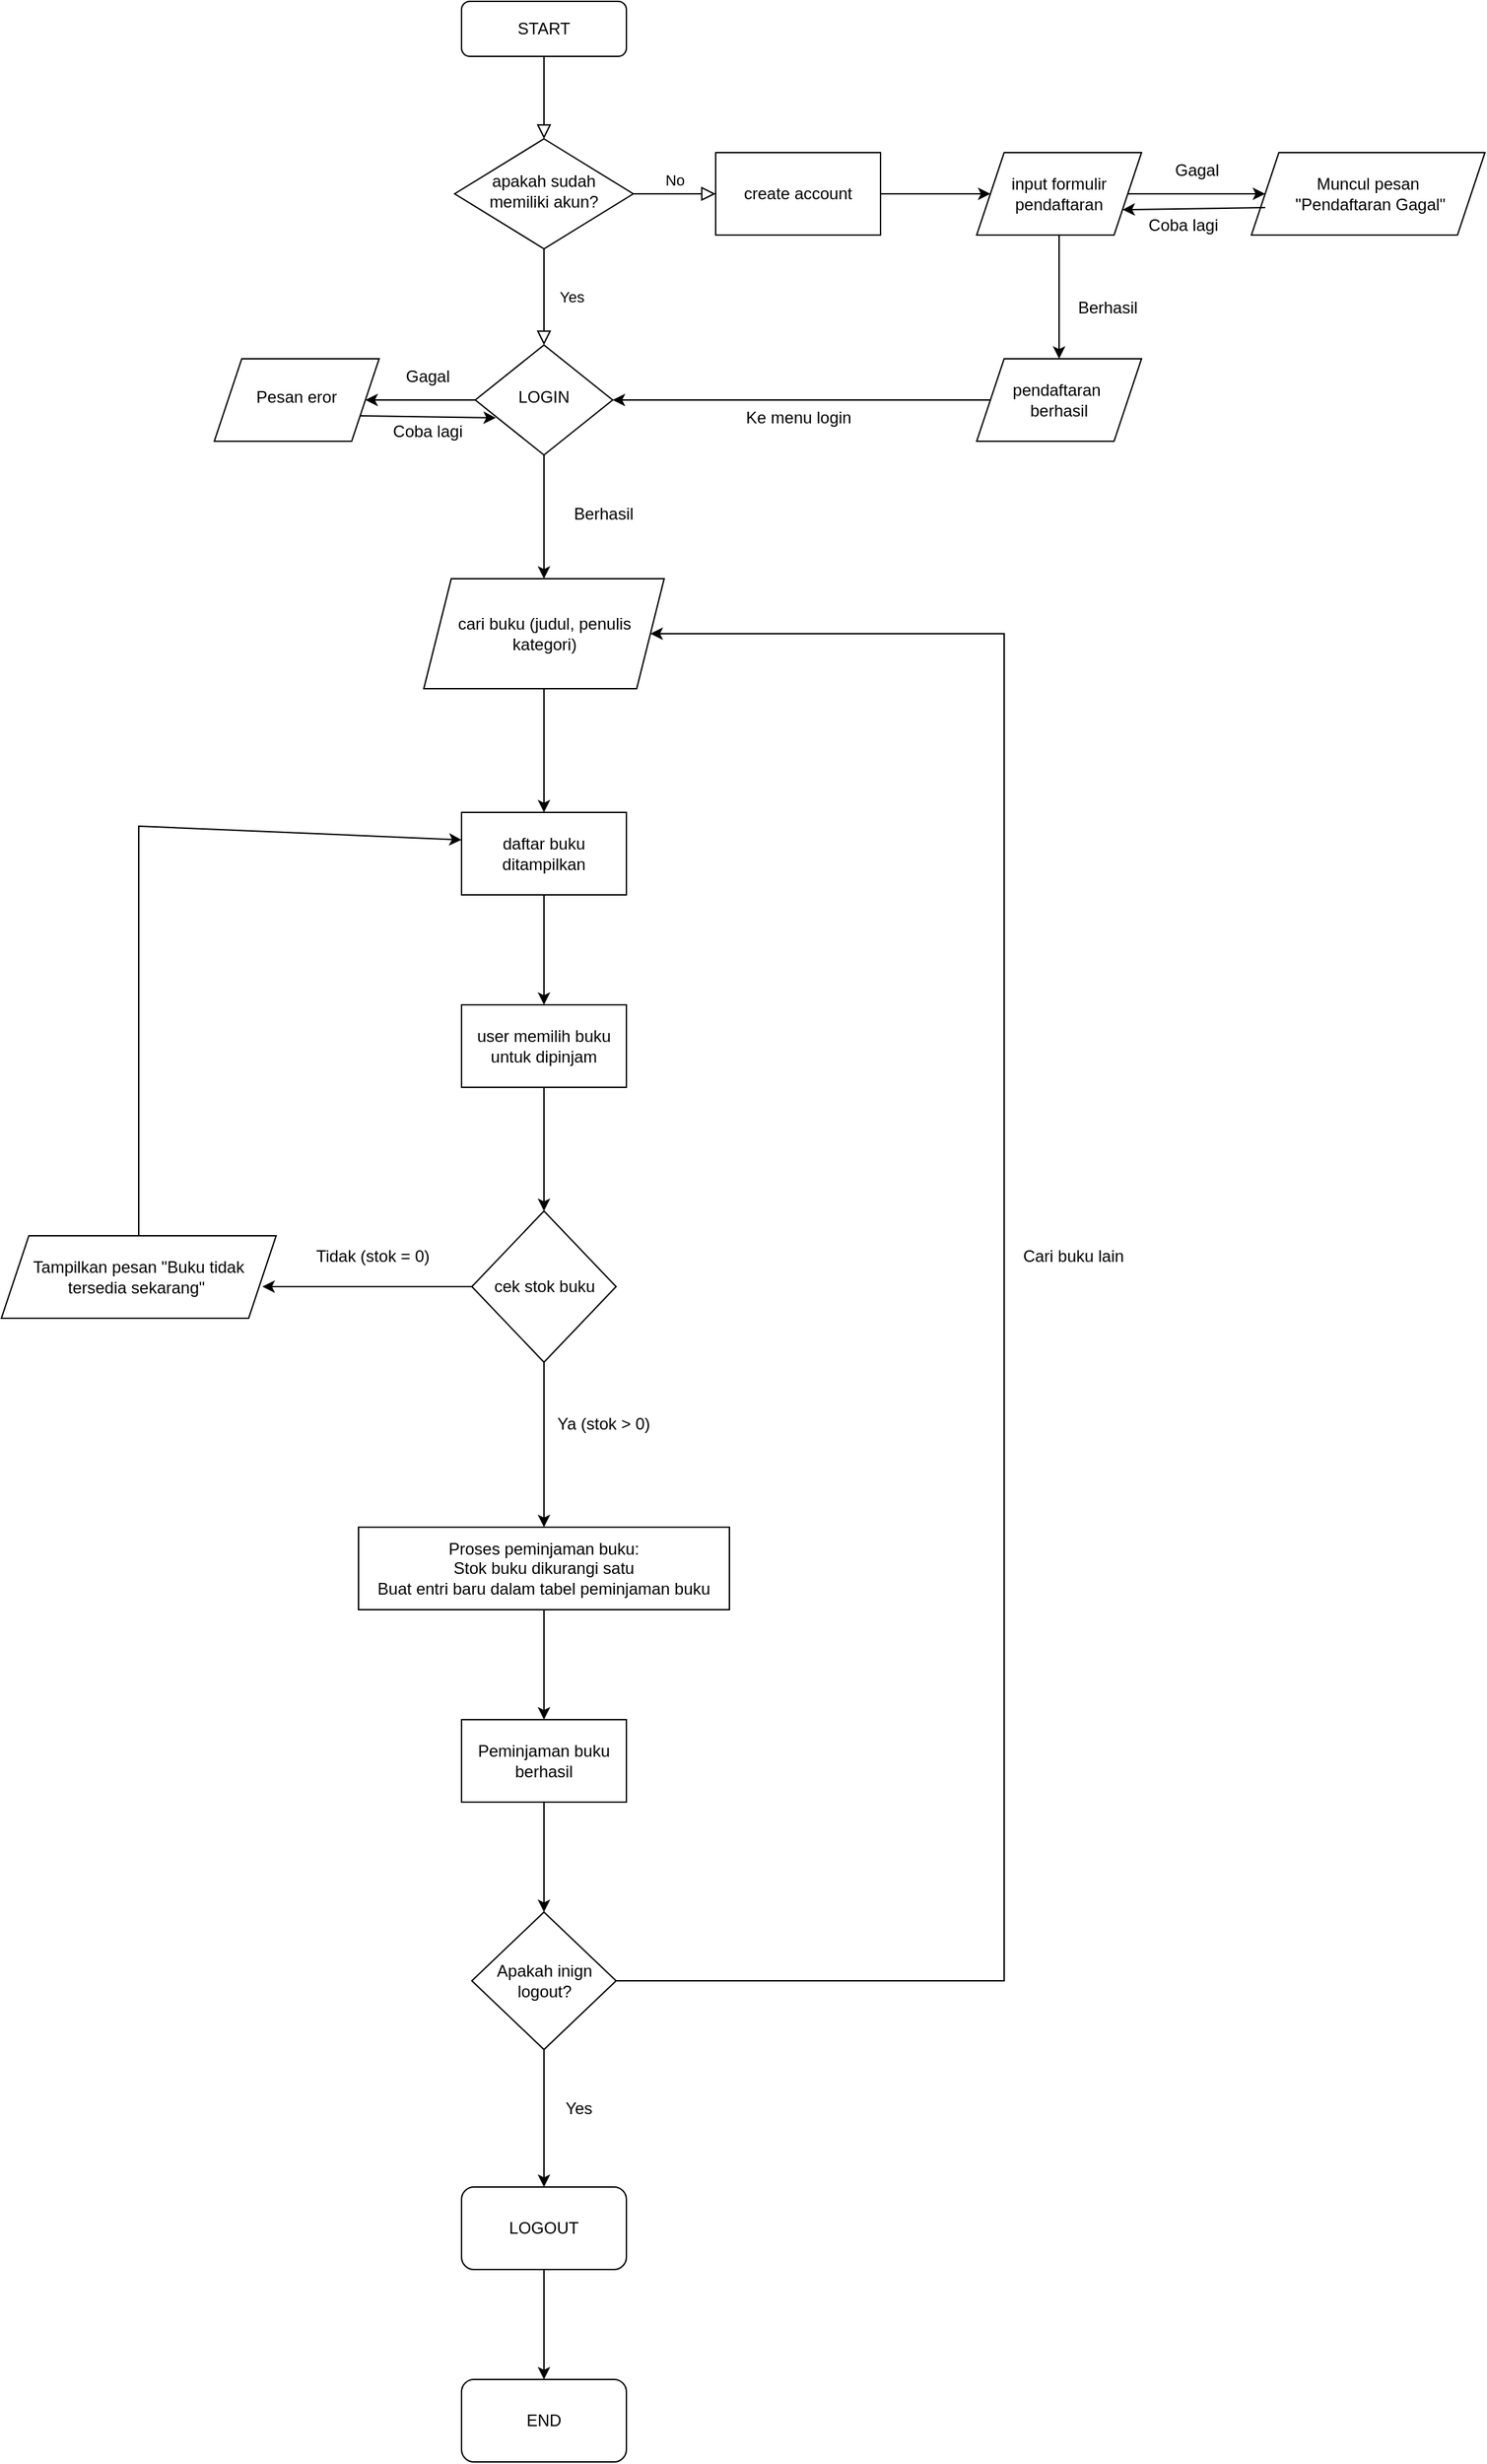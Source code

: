<mxfile version="24.8.3">
  <diagram id="C5RBs43oDa-KdzZeNtuy" name="Page-1">
    <mxGraphModel dx="1932" dy="584" grid="1" gridSize="10" guides="1" tooltips="1" connect="1" arrows="1" fold="1" page="1" pageScale="1" pageWidth="827" pageHeight="1169" math="0" shadow="0">
      <root>
        <mxCell id="WIyWlLk6GJQsqaUBKTNV-0" />
        <mxCell id="WIyWlLk6GJQsqaUBKTNV-1" parent="WIyWlLk6GJQsqaUBKTNV-0" />
        <mxCell id="WIyWlLk6GJQsqaUBKTNV-2" value="" style="rounded=0;html=1;jettySize=auto;orthogonalLoop=1;fontSize=11;endArrow=block;endFill=0;endSize=8;strokeWidth=1;shadow=0;labelBackgroundColor=none;edgeStyle=orthogonalEdgeStyle;" parent="WIyWlLk6GJQsqaUBKTNV-1" source="WIyWlLk6GJQsqaUBKTNV-3" target="WIyWlLk6GJQsqaUBKTNV-6" edge="1">
          <mxGeometry relative="1" as="geometry" />
        </mxCell>
        <mxCell id="WIyWlLk6GJQsqaUBKTNV-3" value="START" style="rounded=1;whiteSpace=wrap;html=1;fontSize=12;glass=0;strokeWidth=1;shadow=0;" parent="WIyWlLk6GJQsqaUBKTNV-1" vertex="1">
          <mxGeometry x="145" y="70" width="120" height="40" as="geometry" />
        </mxCell>
        <mxCell id="WIyWlLk6GJQsqaUBKTNV-4" value="Yes" style="rounded=0;html=1;jettySize=auto;orthogonalLoop=1;fontSize=11;endArrow=block;endFill=0;endSize=8;strokeWidth=1;shadow=0;labelBackgroundColor=none;edgeStyle=orthogonalEdgeStyle;" parent="WIyWlLk6GJQsqaUBKTNV-1" source="WIyWlLk6GJQsqaUBKTNV-6" target="WIyWlLk6GJQsqaUBKTNV-10" edge="1">
          <mxGeometry y="20" relative="1" as="geometry">
            <mxPoint as="offset" />
          </mxGeometry>
        </mxCell>
        <mxCell id="WIyWlLk6GJQsqaUBKTNV-5" value="No" style="edgeStyle=orthogonalEdgeStyle;rounded=0;html=1;jettySize=auto;orthogonalLoop=1;fontSize=11;endArrow=block;endFill=0;endSize=8;strokeWidth=1;shadow=0;labelBackgroundColor=none;entryX=0;entryY=0.5;entryDx=0;entryDy=0;" parent="WIyWlLk6GJQsqaUBKTNV-1" source="WIyWlLk6GJQsqaUBKTNV-6" target="1wQGFSgz_k6Tdv-VkuhE-3" edge="1">
          <mxGeometry y="10" relative="1" as="geometry">
            <mxPoint as="offset" />
            <mxPoint x="320" y="210" as="targetPoint" />
          </mxGeometry>
        </mxCell>
        <mxCell id="WIyWlLk6GJQsqaUBKTNV-6" value="apakah sudah memiliki akun?" style="rhombus;whiteSpace=wrap;html=1;shadow=0;fontFamily=Helvetica;fontSize=12;align=center;strokeWidth=1;spacing=6;spacingTop=-4;" parent="WIyWlLk6GJQsqaUBKTNV-1" vertex="1">
          <mxGeometry x="140" y="170" width="130" height="80" as="geometry" />
        </mxCell>
        <mxCell id="1wQGFSgz_k6Tdv-VkuhE-15" value="" style="edgeStyle=orthogonalEdgeStyle;rounded=0;orthogonalLoop=1;jettySize=auto;html=1;" edge="1" parent="WIyWlLk6GJQsqaUBKTNV-1" source="WIyWlLk6GJQsqaUBKTNV-10">
          <mxGeometry relative="1" as="geometry">
            <mxPoint x="205" y="490" as="targetPoint" />
          </mxGeometry>
        </mxCell>
        <mxCell id="1wQGFSgz_k6Tdv-VkuhE-17" value="" style="edgeStyle=orthogonalEdgeStyle;rounded=0;orthogonalLoop=1;jettySize=auto;html=1;" edge="1" parent="WIyWlLk6GJQsqaUBKTNV-1" source="WIyWlLk6GJQsqaUBKTNV-10" target="1wQGFSgz_k6Tdv-VkuhE-16">
          <mxGeometry relative="1" as="geometry" />
        </mxCell>
        <mxCell id="WIyWlLk6GJQsqaUBKTNV-10" value="LOGIN" style="rhombus;whiteSpace=wrap;html=1;shadow=0;fontFamily=Helvetica;fontSize=12;align=center;strokeWidth=1;spacing=6;spacingTop=-4;" parent="WIyWlLk6GJQsqaUBKTNV-1" vertex="1">
          <mxGeometry x="155" y="320" width="100" height="80" as="geometry" />
        </mxCell>
        <mxCell id="1wQGFSgz_k6Tdv-VkuhE-5" value="" style="edgeStyle=orthogonalEdgeStyle;rounded=0;orthogonalLoop=1;jettySize=auto;html=1;" edge="1" parent="WIyWlLk6GJQsqaUBKTNV-1" source="1wQGFSgz_k6Tdv-VkuhE-3" target="1wQGFSgz_k6Tdv-VkuhE-4">
          <mxGeometry relative="1" as="geometry" />
        </mxCell>
        <mxCell id="1wQGFSgz_k6Tdv-VkuhE-3" value="create account" style="rounded=0;whiteSpace=wrap;html=1;" vertex="1" parent="WIyWlLk6GJQsqaUBKTNV-1">
          <mxGeometry x="330" y="180" width="120" height="60" as="geometry" />
        </mxCell>
        <mxCell id="1wQGFSgz_k6Tdv-VkuhE-7" value="" style="edgeStyle=orthogonalEdgeStyle;rounded=0;orthogonalLoop=1;jettySize=auto;html=1;" edge="1" parent="WIyWlLk6GJQsqaUBKTNV-1" source="1wQGFSgz_k6Tdv-VkuhE-4">
          <mxGeometry relative="1" as="geometry">
            <mxPoint x="730" y="210" as="targetPoint" />
          </mxGeometry>
        </mxCell>
        <mxCell id="1wQGFSgz_k6Tdv-VkuhE-9" value="" style="edgeStyle=orthogonalEdgeStyle;rounded=0;orthogonalLoop=1;jettySize=auto;html=1;" edge="1" parent="WIyWlLk6GJQsqaUBKTNV-1" source="1wQGFSgz_k6Tdv-VkuhE-4" target="1wQGFSgz_k6Tdv-VkuhE-8">
          <mxGeometry relative="1" as="geometry" />
        </mxCell>
        <mxCell id="1wQGFSgz_k6Tdv-VkuhE-4" value="input formulir pendaftaran" style="shape=parallelogram;perimeter=parallelogramPerimeter;whiteSpace=wrap;html=1;fixedSize=1;rounded=0;" vertex="1" parent="WIyWlLk6GJQsqaUBKTNV-1">
          <mxGeometry x="520" y="180" width="120" height="60" as="geometry" />
        </mxCell>
        <mxCell id="1wQGFSgz_k6Tdv-VkuhE-8" value="pendaftaran&amp;nbsp;&lt;div&gt;berhasil&lt;/div&gt;" style="shape=parallelogram;perimeter=parallelogramPerimeter;whiteSpace=wrap;html=1;fixedSize=1;rounded=0;" vertex="1" parent="WIyWlLk6GJQsqaUBKTNV-1">
          <mxGeometry x="520" y="330" width="120" height="60" as="geometry" />
        </mxCell>
        <mxCell id="1wQGFSgz_k6Tdv-VkuhE-12" value="" style="endArrow=classic;html=1;rounded=0;entryX=1;entryY=0.5;entryDx=0;entryDy=0;" edge="1" parent="WIyWlLk6GJQsqaUBKTNV-1" source="1wQGFSgz_k6Tdv-VkuhE-8" target="WIyWlLk6GJQsqaUBKTNV-10">
          <mxGeometry width="50" height="50" relative="1" as="geometry">
            <mxPoint x="480" y="300" as="sourcePoint" />
            <mxPoint x="530" y="250" as="targetPoint" />
          </mxGeometry>
        </mxCell>
        <mxCell id="1wQGFSgz_k6Tdv-VkuhE-16" value="Pesan eror" style="shape=parallelogram;perimeter=parallelogramPerimeter;whiteSpace=wrap;html=1;fixedSize=1;shadow=0;strokeWidth=1;spacing=6;spacingTop=-4;" vertex="1" parent="WIyWlLk6GJQsqaUBKTNV-1">
          <mxGeometry x="-35" y="330" width="120" height="60" as="geometry" />
        </mxCell>
        <mxCell id="1wQGFSgz_k6Tdv-VkuhE-18" value="Berhasil" style="text;html=1;align=center;verticalAlign=middle;resizable=0;points=[];autosize=1;strokeColor=none;fillColor=none;" vertex="1" parent="WIyWlLk6GJQsqaUBKTNV-1">
          <mxGeometry x="212.5" y="428" width="70" height="30" as="geometry" />
        </mxCell>
        <mxCell id="1wQGFSgz_k6Tdv-VkuhE-19" value="Gagal" style="text;html=1;align=center;verticalAlign=middle;resizable=0;points=[];autosize=1;strokeColor=none;fillColor=none;" vertex="1" parent="WIyWlLk6GJQsqaUBKTNV-1">
          <mxGeometry x="90" y="328" width="60" height="30" as="geometry" />
        </mxCell>
        <mxCell id="1wQGFSgz_k6Tdv-VkuhE-22" value="" style="endArrow=classic;html=1;rounded=0;exitX=1;exitY=0.75;exitDx=0;exitDy=0;" edge="1" parent="WIyWlLk6GJQsqaUBKTNV-1" source="1wQGFSgz_k6Tdv-VkuhE-16">
          <mxGeometry width="50" height="50" relative="1" as="geometry">
            <mxPoint x="440" y="400" as="sourcePoint" />
            <mxPoint x="170" y="373" as="targetPoint" />
          </mxGeometry>
        </mxCell>
        <mxCell id="1wQGFSgz_k6Tdv-VkuhE-25" value="" style="edgeStyle=orthogonalEdgeStyle;rounded=0;orthogonalLoop=1;jettySize=auto;html=1;" edge="1" parent="WIyWlLk6GJQsqaUBKTNV-1" source="1wQGFSgz_k6Tdv-VkuhE-23" target="1wQGFSgz_k6Tdv-VkuhE-24">
          <mxGeometry relative="1" as="geometry" />
        </mxCell>
        <mxCell id="1wQGFSgz_k6Tdv-VkuhE-23" value="cari buku (judul, penulis kategori)" style="shape=parallelogram;perimeter=parallelogramPerimeter;whiteSpace=wrap;html=1;fixedSize=1;" vertex="1" parent="WIyWlLk6GJQsqaUBKTNV-1">
          <mxGeometry x="117.5" y="490" width="175" height="80" as="geometry" />
        </mxCell>
        <mxCell id="1wQGFSgz_k6Tdv-VkuhE-27" value="" style="edgeStyle=orthogonalEdgeStyle;rounded=0;orthogonalLoop=1;jettySize=auto;html=1;" edge="1" parent="WIyWlLk6GJQsqaUBKTNV-1" source="1wQGFSgz_k6Tdv-VkuhE-24" target="1wQGFSgz_k6Tdv-VkuhE-26">
          <mxGeometry relative="1" as="geometry" />
        </mxCell>
        <mxCell id="1wQGFSgz_k6Tdv-VkuhE-24" value="daftar buku ditampilkan" style="whiteSpace=wrap;html=1;" vertex="1" parent="WIyWlLk6GJQsqaUBKTNV-1">
          <mxGeometry x="145" y="660" width="120" height="60" as="geometry" />
        </mxCell>
        <mxCell id="1wQGFSgz_k6Tdv-VkuhE-29" value="" style="edgeStyle=orthogonalEdgeStyle;rounded=0;orthogonalLoop=1;jettySize=auto;html=1;" edge="1" parent="WIyWlLk6GJQsqaUBKTNV-1" source="1wQGFSgz_k6Tdv-VkuhE-26" target="1wQGFSgz_k6Tdv-VkuhE-28">
          <mxGeometry relative="1" as="geometry" />
        </mxCell>
        <mxCell id="1wQGFSgz_k6Tdv-VkuhE-26" value="user memilih buku untuk dipinjam" style="whiteSpace=wrap;html=1;" vertex="1" parent="WIyWlLk6GJQsqaUBKTNV-1">
          <mxGeometry x="145" y="800" width="120" height="60" as="geometry" />
        </mxCell>
        <mxCell id="1wQGFSgz_k6Tdv-VkuhE-31" value="" style="edgeStyle=orthogonalEdgeStyle;rounded=0;orthogonalLoop=1;jettySize=auto;html=1;" edge="1" parent="WIyWlLk6GJQsqaUBKTNV-1" source="1wQGFSgz_k6Tdv-VkuhE-28">
          <mxGeometry relative="1" as="geometry">
            <mxPoint y="1005" as="targetPoint" />
          </mxGeometry>
        </mxCell>
        <mxCell id="1wQGFSgz_k6Tdv-VkuhE-33" value="" style="edgeStyle=orthogonalEdgeStyle;rounded=0;orthogonalLoop=1;jettySize=auto;html=1;" edge="1" parent="WIyWlLk6GJQsqaUBKTNV-1" source="1wQGFSgz_k6Tdv-VkuhE-28" target="1wQGFSgz_k6Tdv-VkuhE-32">
          <mxGeometry relative="1" as="geometry" />
        </mxCell>
        <mxCell id="1wQGFSgz_k6Tdv-VkuhE-28" value="cek stok buku" style="rhombus;whiteSpace=wrap;html=1;" vertex="1" parent="WIyWlLk6GJQsqaUBKTNV-1">
          <mxGeometry x="152.5" y="950" width="105" height="110" as="geometry" />
        </mxCell>
        <mxCell id="1wQGFSgz_k6Tdv-VkuhE-40" value="" style="edgeStyle=orthogonalEdgeStyle;rounded=0;orthogonalLoop=1;jettySize=auto;html=1;" edge="1" parent="WIyWlLk6GJQsqaUBKTNV-1" source="1wQGFSgz_k6Tdv-VkuhE-32" target="1wQGFSgz_k6Tdv-VkuhE-39">
          <mxGeometry relative="1" as="geometry" />
        </mxCell>
        <mxCell id="1wQGFSgz_k6Tdv-VkuhE-32" value="&lt;div&gt;&lt;br&gt;&lt;/div&gt;Proses peminjaman buku:&lt;div&gt;Stok buku dikurangi satu&lt;/div&gt;&lt;div&gt;Buat entri baru dalam tabel peminjaman buku&lt;br&gt;&lt;div&gt;&lt;br&gt;&lt;/div&gt;&lt;/div&gt;" style="whiteSpace=wrap;html=1;" vertex="1" parent="WIyWlLk6GJQsqaUBKTNV-1">
          <mxGeometry x="70" y="1180" width="270" height="60" as="geometry" />
        </mxCell>
        <mxCell id="1wQGFSgz_k6Tdv-VkuhE-34" value="Ya (stok &amp;gt; 0)" style="text;html=1;align=center;verticalAlign=middle;resizable=0;points=[];autosize=1;strokeColor=none;fillColor=none;" vertex="1" parent="WIyWlLk6GJQsqaUBKTNV-1">
          <mxGeometry x="202.5" y="1090" width="90" height="30" as="geometry" />
        </mxCell>
        <mxCell id="1wQGFSgz_k6Tdv-VkuhE-35" value="Tidak (stok = 0)" style="text;html=1;align=center;verticalAlign=middle;resizable=0;points=[];autosize=1;strokeColor=none;fillColor=none;" vertex="1" parent="WIyWlLk6GJQsqaUBKTNV-1">
          <mxGeometry x="25" y="968" width="110" height="30" as="geometry" />
        </mxCell>
        <mxCell id="1wQGFSgz_k6Tdv-VkuhE-37" value="Tampilkan pesan &quot;Buku tidak tersedia sekarang&quot;&amp;nbsp;" style="shape=parallelogram;perimeter=parallelogramPerimeter;whiteSpace=wrap;html=1;fixedSize=1;" vertex="1" parent="WIyWlLk6GJQsqaUBKTNV-1">
          <mxGeometry x="-190" y="968" width="200" height="60" as="geometry" />
        </mxCell>
        <mxCell id="1wQGFSgz_k6Tdv-VkuhE-38" value="" style="endArrow=classic;html=1;rounded=0;exitX=0.5;exitY=0;exitDx=0;exitDy=0;" edge="1" parent="WIyWlLk6GJQsqaUBKTNV-1" source="1wQGFSgz_k6Tdv-VkuhE-37">
          <mxGeometry width="50" height="50" relative="1" as="geometry">
            <mxPoint x="160" y="860" as="sourcePoint" />
            <mxPoint x="145" y="680" as="targetPoint" />
            <Array as="points">
              <mxPoint x="-90" y="840" />
              <mxPoint x="-90" y="670" />
            </Array>
          </mxGeometry>
        </mxCell>
        <mxCell id="1wQGFSgz_k6Tdv-VkuhE-42" value="" style="edgeStyle=orthogonalEdgeStyle;rounded=0;orthogonalLoop=1;jettySize=auto;html=1;" edge="1" parent="WIyWlLk6GJQsqaUBKTNV-1" source="1wQGFSgz_k6Tdv-VkuhE-39" target="1wQGFSgz_k6Tdv-VkuhE-41">
          <mxGeometry relative="1" as="geometry" />
        </mxCell>
        <mxCell id="1wQGFSgz_k6Tdv-VkuhE-39" value="Peminjaman buku berhasil" style="whiteSpace=wrap;html=1;" vertex="1" parent="WIyWlLk6GJQsqaUBKTNV-1">
          <mxGeometry x="145" y="1320" width="120" height="60" as="geometry" />
        </mxCell>
        <mxCell id="1wQGFSgz_k6Tdv-VkuhE-51" value="" style="edgeStyle=orthogonalEdgeStyle;rounded=0;orthogonalLoop=1;jettySize=auto;html=1;" edge="1" parent="WIyWlLk6GJQsqaUBKTNV-1" source="1wQGFSgz_k6Tdv-VkuhE-41" target="1wQGFSgz_k6Tdv-VkuhE-50">
          <mxGeometry relative="1" as="geometry" />
        </mxCell>
        <mxCell id="1wQGFSgz_k6Tdv-VkuhE-41" value="Apakah inign logout?" style="rhombus;whiteSpace=wrap;html=1;" vertex="1" parent="WIyWlLk6GJQsqaUBKTNV-1">
          <mxGeometry x="152.5" y="1460" width="105" height="100" as="geometry" />
        </mxCell>
        <mxCell id="1wQGFSgz_k6Tdv-VkuhE-43" value="&lt;div&gt;&lt;br&gt;&lt;/div&gt;Muncul pesan&lt;div&gt;&amp;nbsp;&quot;Pendaftaran Gagal&quot;&lt;div&gt;&lt;br&gt;&lt;/div&gt;&lt;/div&gt;" style="shape=parallelogram;perimeter=parallelogramPerimeter;whiteSpace=wrap;html=1;fixedSize=1;" vertex="1" parent="WIyWlLk6GJQsqaUBKTNV-1">
          <mxGeometry x="720" y="180" width="170" height="60" as="geometry" />
        </mxCell>
        <mxCell id="1wQGFSgz_k6Tdv-VkuhE-44" value="Coba lagi" style="text;html=1;align=center;verticalAlign=middle;resizable=0;points=[];autosize=1;strokeColor=none;fillColor=none;" vertex="1" parent="WIyWlLk6GJQsqaUBKTNV-1">
          <mxGeometry x="85" y="368" width="70" height="30" as="geometry" />
        </mxCell>
        <mxCell id="1wQGFSgz_k6Tdv-VkuhE-47" value="Gagal" style="text;html=1;align=center;verticalAlign=middle;resizable=0;points=[];autosize=1;strokeColor=none;fillColor=none;" vertex="1" parent="WIyWlLk6GJQsqaUBKTNV-1">
          <mxGeometry x="650" y="178" width="60" height="30" as="geometry" />
        </mxCell>
        <mxCell id="1wQGFSgz_k6Tdv-VkuhE-48" value="Berhasil" style="text;html=1;align=center;verticalAlign=middle;resizable=0;points=[];autosize=1;strokeColor=none;fillColor=none;" vertex="1" parent="WIyWlLk6GJQsqaUBKTNV-1">
          <mxGeometry x="580" y="278" width="70" height="30" as="geometry" />
        </mxCell>
        <mxCell id="1wQGFSgz_k6Tdv-VkuhE-49" value="Ke menu login" style="text;html=1;align=center;verticalAlign=middle;resizable=0;points=[];autosize=1;strokeColor=none;fillColor=none;" vertex="1" parent="WIyWlLk6GJQsqaUBKTNV-1">
          <mxGeometry x="340" y="358" width="100" height="30" as="geometry" />
        </mxCell>
        <mxCell id="1wQGFSgz_k6Tdv-VkuhE-53" value="" style="edgeStyle=orthogonalEdgeStyle;rounded=0;orthogonalLoop=1;jettySize=auto;html=1;" edge="1" parent="WIyWlLk6GJQsqaUBKTNV-1" source="1wQGFSgz_k6Tdv-VkuhE-50" target="1wQGFSgz_k6Tdv-VkuhE-52">
          <mxGeometry relative="1" as="geometry" />
        </mxCell>
        <mxCell id="1wQGFSgz_k6Tdv-VkuhE-50" value="LOGOUT" style="rounded=1;whiteSpace=wrap;html=1;" vertex="1" parent="WIyWlLk6GJQsqaUBKTNV-1">
          <mxGeometry x="145" y="1660" width="120" height="60" as="geometry" />
        </mxCell>
        <mxCell id="1wQGFSgz_k6Tdv-VkuhE-52" value="END" style="rounded=1;whiteSpace=wrap;html=1;" vertex="1" parent="WIyWlLk6GJQsqaUBKTNV-1">
          <mxGeometry x="145" y="1800" width="120" height="60" as="geometry" />
        </mxCell>
        <mxCell id="1wQGFSgz_k6Tdv-VkuhE-54" value="Yes" style="text;html=1;align=center;verticalAlign=middle;resizable=0;points=[];autosize=1;strokeColor=none;fillColor=none;" vertex="1" parent="WIyWlLk6GJQsqaUBKTNV-1">
          <mxGeometry x="210" y="1588" width="40" height="30" as="geometry" />
        </mxCell>
        <mxCell id="1wQGFSgz_k6Tdv-VkuhE-56" value="" style="endArrow=classic;html=1;rounded=0;exitX=1;exitY=0.5;exitDx=0;exitDy=0;entryX=1;entryY=0.5;entryDx=0;entryDy=0;" edge="1" parent="WIyWlLk6GJQsqaUBKTNV-1" source="1wQGFSgz_k6Tdv-VkuhE-41" target="1wQGFSgz_k6Tdv-VkuhE-23">
          <mxGeometry width="50" height="50" relative="1" as="geometry">
            <mxPoint x="260" y="1510" as="sourcePoint" />
            <mxPoint x="540" y="700" as="targetPoint" />
            <Array as="points">
              <mxPoint x="540" y="1510" />
              <mxPoint x="540" y="530" />
            </Array>
          </mxGeometry>
        </mxCell>
        <mxCell id="1wQGFSgz_k6Tdv-VkuhE-57" value="Cari buku lain" style="text;html=1;align=center;verticalAlign=middle;resizable=0;points=[];autosize=1;strokeColor=none;fillColor=none;" vertex="1" parent="WIyWlLk6GJQsqaUBKTNV-1">
          <mxGeometry x="540" y="968" width="100" height="30" as="geometry" />
        </mxCell>
        <mxCell id="1wQGFSgz_k6Tdv-VkuhE-59" value="" style="endArrow=classic;html=1;rounded=0;exitX=0.059;exitY=0.667;exitDx=0;exitDy=0;entryX=1;entryY=0.75;entryDx=0;entryDy=0;exitPerimeter=0;" edge="1" parent="WIyWlLk6GJQsqaUBKTNV-1" source="1wQGFSgz_k6Tdv-VkuhE-43" target="1wQGFSgz_k6Tdv-VkuhE-4">
          <mxGeometry width="50" height="50" relative="1" as="geometry">
            <mxPoint x="300" y="320" as="sourcePoint" />
            <mxPoint x="350" y="270" as="targetPoint" />
          </mxGeometry>
        </mxCell>
        <mxCell id="1wQGFSgz_k6Tdv-VkuhE-60" value="Coba lagi" style="text;html=1;align=center;verticalAlign=middle;resizable=0;points=[];autosize=1;strokeColor=none;fillColor=none;" vertex="1" parent="WIyWlLk6GJQsqaUBKTNV-1">
          <mxGeometry x="635" y="218" width="70" height="30" as="geometry" />
        </mxCell>
      </root>
    </mxGraphModel>
  </diagram>
</mxfile>
